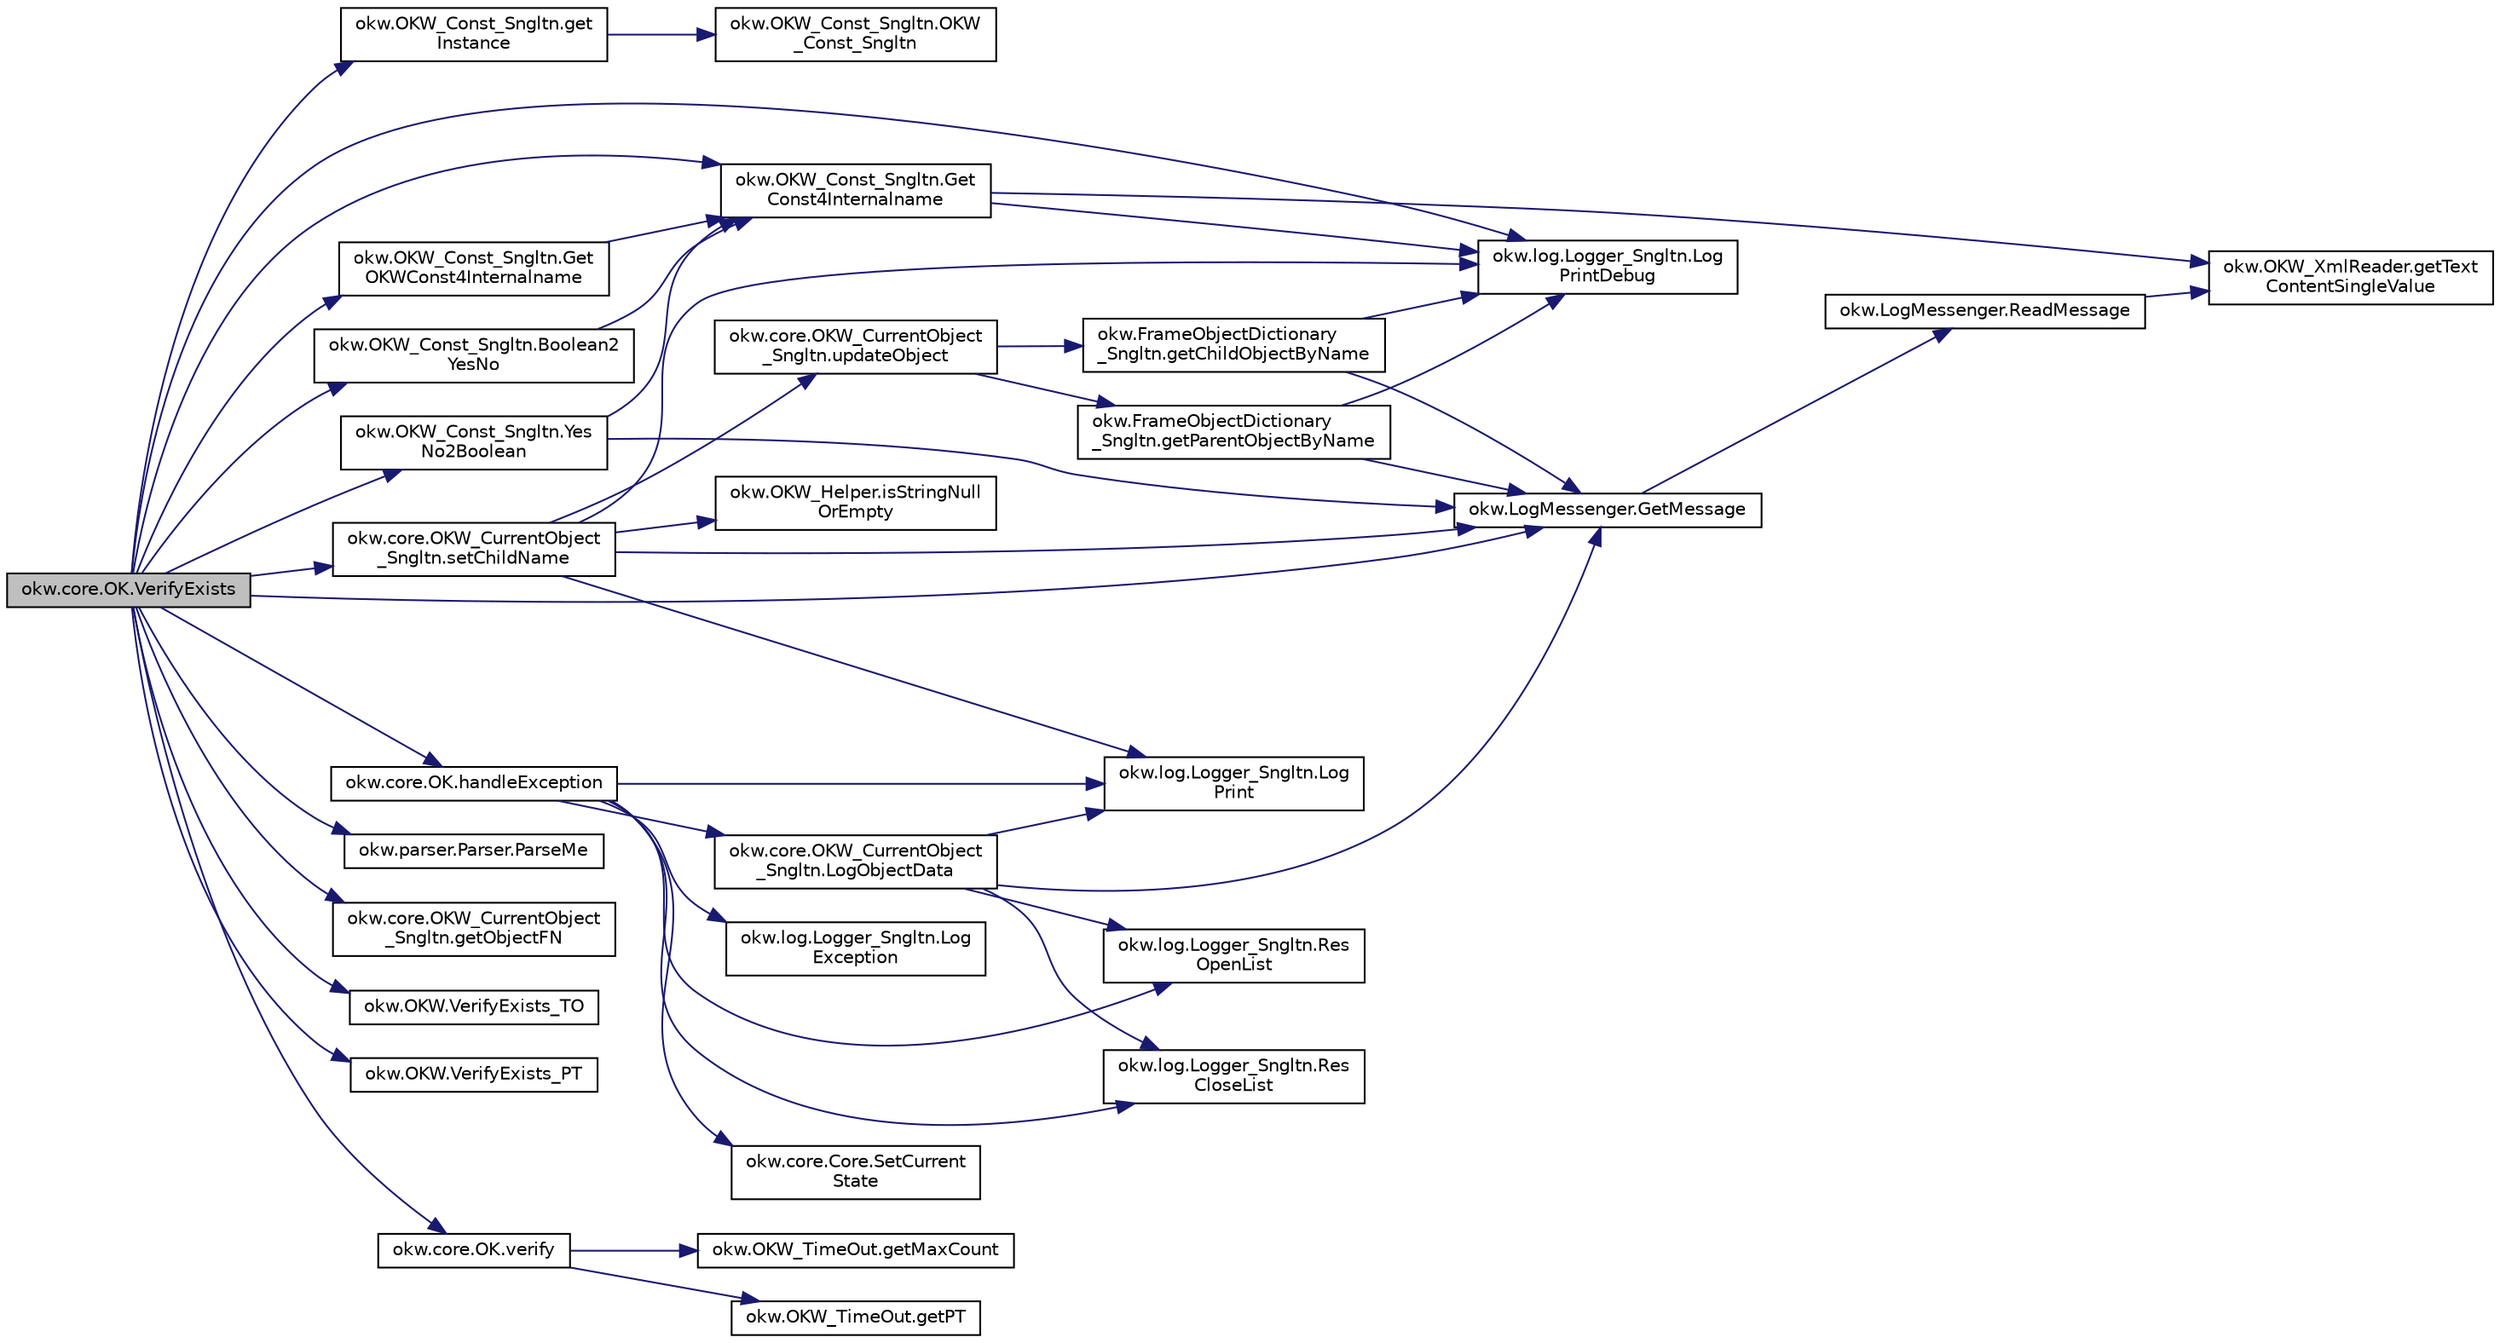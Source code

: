 digraph "okw.core.OK.VerifyExists"
{
 // INTERACTIVE_SVG=YES
 // LATEX_PDF_SIZE
  edge [fontname="Helvetica",fontsize="10",labelfontname="Helvetica",labelfontsize="10"];
  node [fontname="Helvetica",fontsize="10",shape=record];
  rankdir="LR";
  Node1143 [label="okw.core.OK.VerifyExists",height=0.2,width=0.4,color="black", fillcolor="grey75", style="filled", fontcolor="black",tooltip="Prüft, ob das gegebene Objekt existiert."];
  Node1143 -> Node1144 [color="midnightblue",fontsize="10",style="solid",fontname="Helvetica"];
  Node1144 [label="okw.OKW_Const_Sngltn.get\lInstance",height=0.2,width=0.4,color="black", fillcolor="white", style="filled",URL="$classokw_1_1_o_k_w___const___sngltn.html#afdb8f095b58cbd870dbb8eb353e3b0bf",tooltip="Holt die einzige Instanz dieser Klasse."];
  Node1144 -> Node1145 [color="midnightblue",fontsize="10",style="solid",fontname="Helvetica"];
  Node1145 [label="okw.OKW_Const_Sngltn.OKW\l_Const_Sngltn",height=0.2,width=0.4,color="black", fillcolor="white", style="filled",URL="$classokw_1_1_o_k_w___const___sngltn.html#a8404c43fc549df30d37c369c7d6e89ae",tooltip="Privater Konstruktor ohne Parameter im Entwurfsmuster Singelton initialisiert die Klasse OKW_Const."];
  Node1143 -> Node1146 [color="midnightblue",fontsize="10",style="solid",fontname="Helvetica"];
  Node1146 [label="okw.OKW_Const_Sngltn.Get\lOKWConst4Internalname",height=0.2,width=0.4,color="black", fillcolor="white", style="filled",URL="$classokw_1_1_o_k_w___const___sngltn.html#a02c05c79f7ea6e862a81a64ce23941fd",tooltip="Methode ermittelt für Internalname und der aktuell eingestellten Sprache den Wert für OKWConst."];
  Node1146 -> Node1147 [color="midnightblue",fontsize="10",style="solid",fontname="Helvetica"];
  Node1147 [label="okw.OKW_Const_Sngltn.Get\lConst4Internalname",height=0.2,width=0.4,color="black", fillcolor="white", style="filled",URL="$classokw_1_1_o_k_w___const___sngltn.html#a51cde06bf07e855ba4d69ff36b9a27f7",tooltip="Methode ermittelt für Internalname und der aktuell eingestellten Sprache den Wert für Const."];
  Node1147 -> Node1148 [color="midnightblue",fontsize="10",style="solid",fontname="Helvetica"];
  Node1148 [label="okw.log.Logger_Sngltn.Log\lPrintDebug",height=0.2,width=0.4,color="black", fillcolor="white", style="filled",URL="$classokw_1_1log_1_1_logger___sngltn.html#a313f97c79ba4662d9daaf7f537dd02f4",tooltip="Loggt eine Nachricht."];
  Node1147 -> Node1149 [color="midnightblue",fontsize="10",style="solid",fontname="Helvetica"];
  Node1149 [label="okw.OKW_XmlReader.getText\lContentSingleValue",height=0.2,width=0.4,color="black", fillcolor="white", style="filled",URL="$classokw_1_1_o_k_w___xml_reader.html#ab920b5335a2e1429c14cc5f8e79f39eb",tooltip="Lies den TextContent eines Tag."];
  Node1143 -> Node1148 [color="midnightblue",fontsize="10",style="solid",fontname="Helvetica"];
  Node1143 -> Node1150 [color="midnightblue",fontsize="10",style="solid",fontname="Helvetica"];
  Node1150 [label="okw.LogMessenger.GetMessage",height=0.2,width=0.4,color="black", fillcolor="white", style="filled",URL="$classokw_1_1_log_messenger.html#af225d1f037d47b3b085175c09d78bdd2",tooltip="Holt die Log-Meldung für MethodeNmae/Textkey ohne weitere Parameter."];
  Node1150 -> Node1151 [color="midnightblue",fontsize="10",style="solid",fontname="Helvetica"];
  Node1151 [label="okw.LogMessenger.ReadMessage",height=0.2,width=0.4,color="black", fillcolor="white", style="filled",URL="$classokw_1_1_log_messenger.html#a530cd6ab82ec82a04206a2e976ec06e3",tooltip="Interne Kernfunktion holt die Log-Meldung mit Platzhaltern aus der XML-Datei."];
  Node1151 -> Node1149 [color="midnightblue",fontsize="10",style="solid",fontname="Helvetica"];
  Node1143 -> Node1152 [color="midnightblue",fontsize="10",style="solid",fontname="Helvetica"];
  Node1152 [label="okw.parser.Parser.ParseMe",height=0.2,width=0.4,color="black", fillcolor="white", style="filled",URL="$classokw_1_1parser_1_1_parser.html#a46afb901847316c744413ce473ecada3",tooltip="Parst einen _List&lt string&gt, ersetzt die Parser-Schlüsslewörter durch Werte."];
  Node1143 -> Node1147 [color="midnightblue",fontsize="10",style="solid",fontname="Helvetica"];
  Node1143 -> Node1153 [color="midnightblue",fontsize="10",style="solid",fontname="Helvetica"];
  Node1153 [label="okw.OKW_Const_Sngltn.Yes\lNo2Boolean",height=0.2,width=0.4,color="black", fillcolor="white", style="filled",URL="$classokw_1_1_o_k_w___const___sngltn.html#a99d340fb7556d8b20de03fbf1da17d77",tooltip="Konvertiert sprachabhängig Ja/Nein zu einem Booleanean Wert (Wahr/Falsch)."];
  Node1153 -> Node1147 [color="midnightblue",fontsize="10",style="solid",fontname="Helvetica"];
  Node1153 -> Node1150 [color="midnightblue",fontsize="10",style="solid",fontname="Helvetica"];
  Node1143 -> Node1154 [color="midnightblue",fontsize="10",style="solid",fontname="Helvetica"];
  Node1154 [label="okw.core.OKW_CurrentObject\l_Sngltn.setChildName",height=0.2,width=0.4,color="black", fillcolor="white", style="filled",URL="$classokw_1_1core_1_1_o_k_w___current_object___sngltn.html#a461fa1ff29f4bc4a9798707ea7b71849",tooltip="Setzt das Kindobjekt."];
  Node1154 -> Node1148 [color="midnightblue",fontsize="10",style="solid",fontname="Helvetica"];
  Node1154 -> Node1150 [color="midnightblue",fontsize="10",style="solid",fontname="Helvetica"];
  Node1154 -> Node1155 [color="midnightblue",fontsize="10",style="solid",fontname="Helvetica"];
  Node1155 [label="okw.OKW_Helper.isStringNull\lOrEmpty",height=0.2,width=0.4,color="black", fillcolor="white", style="filled",URL="$classokw_1_1_o_k_w___helper.html#a3a7ba0f42b29adf70574830688e72e4a",tooltip="Prüft ob der gegeben String fpsStrin null oder leer (\"\") ist."];
  Node1154 -> Node1156 [color="midnightblue",fontsize="10",style="solid",fontname="Helvetica"];
  Node1156 [label="okw.log.Logger_Sngltn.Log\lPrint",height=0.2,width=0.4,color="black", fillcolor="white", style="filled",URL="$classokw_1_1log_1_1_logger___sngltn.html#a8ebceaddd6cc6963ddb8e08c72ea808c",tooltip="LogPrint Function: Prints the values of expressions to the results file."];
  Node1154 -> Node1157 [color="midnightblue",fontsize="10",style="solid",fontname="Helvetica"];
  Node1157 [label="okw.core.OKW_CurrentObject\l_Sngltn.updateObject",height=0.2,width=0.4,color="black", fillcolor="white", style="filled",URL="$classokw_1_1core_1_1_o_k_w___current_object___sngltn.html#a51204f2563ba8defb737da6653705819",tooltip="Methode aktualisert zwei Werte:"];
  Node1157 -> Node1158 [color="midnightblue",fontsize="10",style="solid",fontname="Helvetica"];
  Node1158 [label="okw.FrameObjectDictionary\l_Sngltn.getParentObjectByName",height=0.2,width=0.4,color="black", fillcolor="white", style="filled",URL="$classokw_1_1_frame_object_dictionary___sngltn.html#aeec07d71cbebe71ec3ec4d27e86d6c5c",tooltip="Die Methode liefert das Frame-Object des gegebenen FN eines Fensterobjektes zurück."];
  Node1158 -> Node1148 [color="midnightblue",fontsize="10",style="solid",fontname="Helvetica"];
  Node1158 -> Node1150 [color="midnightblue",fontsize="10",style="solid",fontname="Helvetica"];
  Node1157 -> Node1159 [color="midnightblue",fontsize="10",style="solid",fontname="Helvetica"];
  Node1159 [label="okw.FrameObjectDictionary\l_Sngltn.getChildObjectByName",height=0.2,width=0.4,color="black", fillcolor="white", style="filled",URL="$classokw_1_1_frame_object_dictionary___sngltn.html#a0a71734828093357dfc88b5fa242e361",tooltip="Die Methode liefert das Objekt des gegebenen Kindobjekttests zurück."];
  Node1159 -> Node1148 [color="midnightblue",fontsize="10",style="solid",fontname="Helvetica"];
  Node1159 -> Node1150 [color="midnightblue",fontsize="10",style="solid",fontname="Helvetica"];
  Node1143 -> Node1160 [color="midnightblue",fontsize="10",style="solid",fontname="Helvetica"];
  Node1160 [label="okw.core.OKW_CurrentObject\l_Sngltn.getObjectFN",height=0.2,width=0.4,color="black", fillcolor="white", style="filled",URL="$classokw_1_1core_1_1_o_k_w___current_object___sngltn.html#a8a957bc040b9487a21adb41a52c56fd4",tooltip="Ermittelt den ObjektNamen des aktuellen Objektes."];
  Node1143 -> Node1161 [color="midnightblue",fontsize="10",style="solid",fontname="Helvetica"];
  Node1161 [label="okw.OKW.VerifyExists_TO",height=0.2,width=0.4,color="black", fillcolor="white", style="filled",URL="$interfaceokw_1_1_o_k_w.html#a0a6d8b83e881ebb02d031955b0cc460e",tooltip="TimeOut in Sekunden [s] für das Schlüsselwort VerifyExists."];
  Node1143 -> Node1162 [color="midnightblue",fontsize="10",style="solid",fontname="Helvetica"];
  Node1162 [label="okw.OKW.VerifyExists_PT",height=0.2,width=0.4,color="black", fillcolor="white", style="filled",URL="$interfaceokw_1_1_o_k_w.html#a0463f41da2a22c0299661f0719b32018",tooltip="Polling Time in [ms] für das Schlüsselwort VerifyExists."];
  Node1143 -> Node1163 [color="midnightblue",fontsize="10",style="solid",fontname="Helvetica"];
  Node1163 [label="okw.core.OK.verify",height=0.2,width=0.4,color="black", fillcolor="white", style="filled",URL="$classokw_1_1core_1_1_o_k.html#a72bd122dc6ef47485e602d72aeef099d",tooltip=" "];
  Node1163 -> Node1164 [color="midnightblue",fontsize="10",style="solid",fontname="Helvetica"];
  Node1164 [label="okw.OKW_TimeOut.getMaxCount",height=0.2,width=0.4,color="black", fillcolor="white", style="filled",URL="$classokw_1_1_o_k_w___time_out.html#adf7b9cc33db065c1f284bb5db2227b51",tooltip="Anzahl der berechnetten Zyklen."];
  Node1163 -> Node1165 [color="midnightblue",fontsize="10",style="solid",fontname="Helvetica"];
  Node1165 [label="okw.OKW_TimeOut.getPT",height=0.2,width=0.4,color="black", fillcolor="white", style="filled",URL="$classokw_1_1_o_k_w___time_out.html#ab7142e5e6adc82f308a70177c71ced2c",tooltip="Wartezeit zwischen zwei Pollings in [ms]."];
  Node1143 -> Node1166 [color="midnightblue",fontsize="10",style="solid",fontname="Helvetica"];
  Node1166 [label="okw.OKW_Const_Sngltn.Boolean2\lYesNo",height=0.2,width=0.4,color="black", fillcolor="white", style="filled",URL="$classokw_1_1_o_k_w___const___sngltn.html#afc1c3325b8bede60aa50b1d5ebfdddf1",tooltip="Konvertiert WAHR/FALSCH (true/false) sprachabhängig nach \"Ja\"/\"Nein\" (Yes/No)"];
  Node1166 -> Node1147 [color="midnightblue",fontsize="10",style="solid",fontname="Helvetica"];
  Node1143 -> Node1167 [color="midnightblue",fontsize="10",style="solid",fontname="Helvetica"];
  Node1167 [label="okw.core.OK.handleException",height=0.2,width=0.4,color="black", fillcolor="white", style="filled",URL="$classokw_1_1core_1_1_o_k.html#a5a6db6a457bcb71c893f5d4eb615b2b7",tooltip="Zentrale Exception-Behandlung."];
  Node1167 -> Node1156 [color="midnightblue",fontsize="10",style="solid",fontname="Helvetica"];
  Node1167 -> Node1168 [color="midnightblue",fontsize="10",style="solid",fontname="Helvetica"];
  Node1168 [label="okw.log.Logger_Sngltn.Log\lException",height=0.2,width=0.4,color="black", fillcolor="white", style="filled",URL="$classokw_1_1log_1_1_logger___sngltn.html#aa29d396a2b9df1ac57079d777c548181",tooltip="LogException Function: Logs a Script Exception to the results file."];
  Node1167 -> Node1169 [color="midnightblue",fontsize="10",style="solid",fontname="Helvetica"];
  Node1169 [label="okw.log.Logger_Sngltn.Res\lOpenList",height=0.2,width=0.4,color="black", fillcolor="white", style="filled",URL="$classokw_1_1log_1_1_logger___sngltn.html#ab4fc711bb4c754f251372ff3b14ab9c9",tooltip="Creates a new hierarchical level in the results file."];
  Node1167 -> Node1170 [color="midnightblue",fontsize="10",style="solid",fontname="Helvetica"];
  Node1170 [label="okw.log.Logger_Sngltn.Res\lCloseList",height=0.2,width=0.4,color="black", fillcolor="white", style="filled",URL="$classokw_1_1log_1_1_logger___sngltn.html#a9b54104f7e0b4c0a473877b19dfaed56",tooltip="Closes a hierarchical level in the results file that was opened with ResOpenList."];
  Node1167 -> Node1171 [color="midnightblue",fontsize="10",style="solid",fontname="Helvetica"];
  Node1171 [label="okw.core.OKW_CurrentObject\l_Sngltn.LogObjectData",height=0.2,width=0.4,color="black", fillcolor="white", style="filled",URL="$classokw_1_1core_1_1_o_k_w___current_object___sngltn.html#a01b48f2c86a2f91909143ee9063dfd86",tooltip="Methode gibt alle wichtigen Informationen zum aktuellen Objekt aus."];
  Node1171 -> Node1169 [color="midnightblue",fontsize="10",style="solid",fontname="Helvetica"];
  Node1171 -> Node1156 [color="midnightblue",fontsize="10",style="solid",fontname="Helvetica"];
  Node1171 -> Node1150 [color="midnightblue",fontsize="10",style="solid",fontname="Helvetica"];
  Node1171 -> Node1170 [color="midnightblue",fontsize="10",style="solid",fontname="Helvetica"];
  Node1167 -> Node1172 [color="midnightblue",fontsize="10",style="solid",fontname="Helvetica"];
  Node1172 [label="okw.core.Core.SetCurrent\lState",height=0.2,width=0.4,color="black", fillcolor="white", style="filled",URL="$classokw_1_1core_1_1_core.html#aafe6e3d88e810dabf350b37058d4af97",tooltip="Setter zum Setzen des aktuellen Zustandes."];
}
